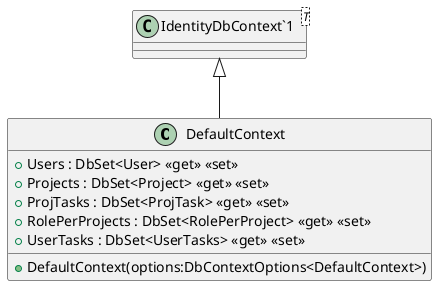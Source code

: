 @startuml
class DefaultContext {
    + DefaultContext(options:DbContextOptions<DefaultContext>)
    + Users : DbSet<User> <<get>> <<set>>
    + Projects : DbSet<Project> <<get>> <<set>>
    + ProjTasks : DbSet<ProjTask> <<get>> <<set>>
    + RolePerProjects : DbSet<RolePerProject> <<get>> <<set>>
    + UserTasks : DbSet<UserTasks> <<get>> <<set>>
}
class "IdentityDbContext`1"<T> {
}
"IdentityDbContext`1" <|-- DefaultContext
@enduml
